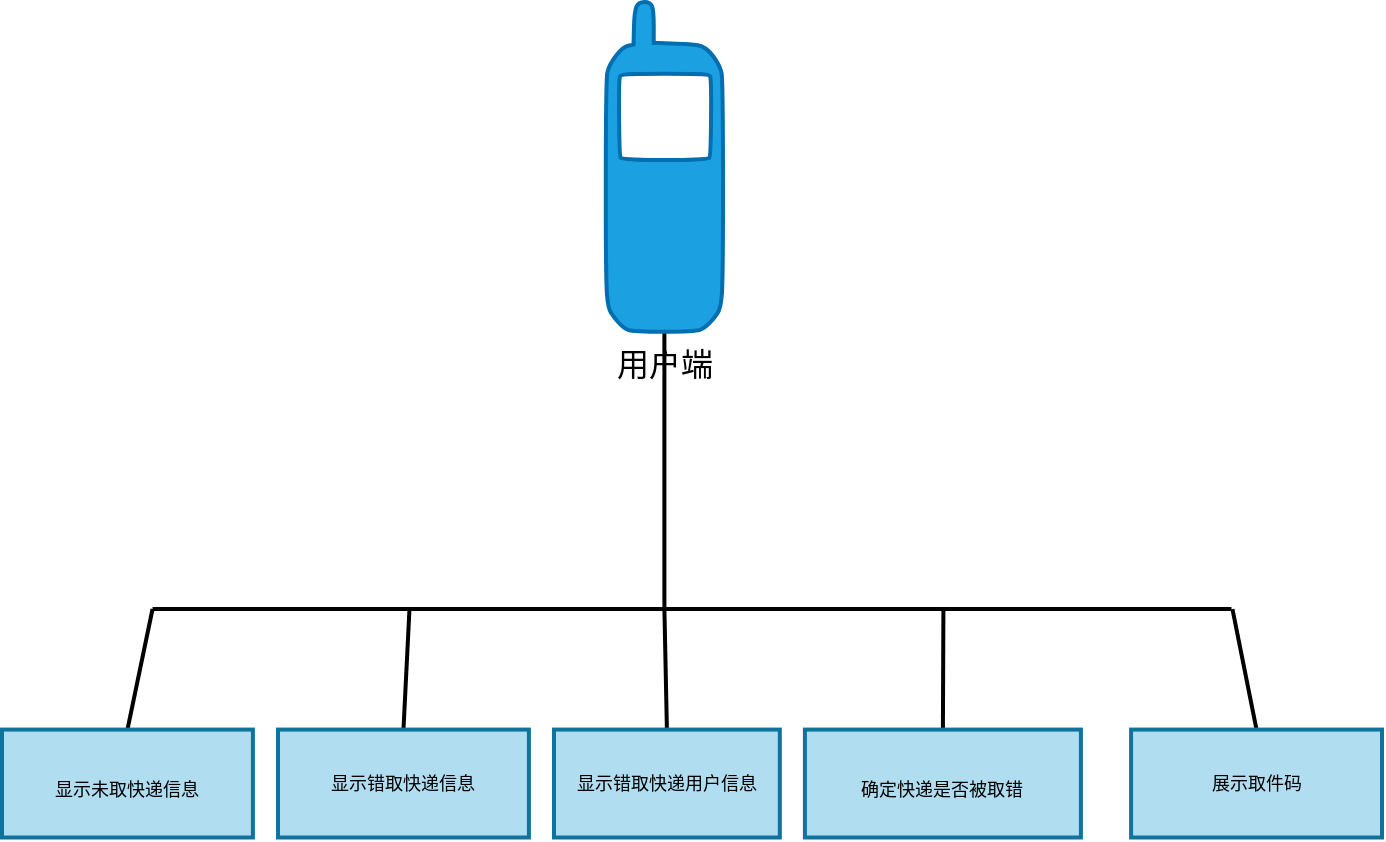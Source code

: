<mxfile scale="1" border="0" disableSvgWarning="true">
    <diagram id="BSD_hEZpz_qFzLCi8Z4_" name="第 1 页">
        <mxGraphModel dx="1556" dy="987" grid="1" gridSize="10" guides="1" tooltips="1" connect="1" arrows="1" fold="1" page="1" pageScale="1" pageWidth="1200" pageHeight="1920" math="0" shadow="0">
            <root>
                <mxCell id="0"/>
                <mxCell id="1" parent="0"/>
                <mxCell id="21" value="" style="group" vertex="1" connectable="0" parent="1">
                    <mxGeometry x="240" y="800" width="690" height="417.75" as="geometry"/>
                </mxCell>
                <mxCell id="13" style="edgeStyle=none;html=1;exitX=0.5;exitY=0;exitDx=0;exitDy=0;fontSize=9;endArrow=none;endFill=0;strokeWidth=2;" edge="1" parent="21" source="3">
                    <mxGeometry relative="1" as="geometry">
                        <mxPoint x="75.273" y="303.512" as="targetPoint"/>
                    </mxGeometry>
                </mxCell>
                <mxCell id="3" value="&lt;p style=&quot;line-height: 1.2&quot;&gt;&lt;font style=&quot;font-size: 9px&quot;&gt;显示未取快递信息&lt;/font&gt;&lt;/p&gt;" style="rounded=0;whiteSpace=wrap;html=1;fontSize=16;rotation=0;fillColor=#b1ddf0;strokeColor=#10739e;strokeWidth=2;" vertex="1" parent="21">
                    <mxGeometry y="363.792" width="125.455" height="53.958" as="geometry"/>
                </mxCell>
                <mxCell id="14" style="edgeStyle=none;html=1;exitX=0.5;exitY=0;exitDx=0;exitDy=0;fontSize=9;endArrow=none;endFill=0;strokeWidth=2;" edge="1" parent="21" source="5">
                    <mxGeometry relative="1" as="geometry">
                        <mxPoint x="203.738" y="303.512" as="targetPoint"/>
                    </mxGeometry>
                </mxCell>
                <mxCell id="5" value="显示错取快递信息" style="rounded=0;whiteSpace=wrap;html=1;fontSize=9;fillColor=#b1ddf0;strokeColor=#10739e;strokeWidth=2;" vertex="1" parent="21">
                    <mxGeometry x="138" y="363.792" width="125.455" height="53.958" as="geometry"/>
                </mxCell>
                <mxCell id="15" style="edgeStyle=none;html=1;exitX=0.5;exitY=0;exitDx=0;exitDy=0;fontSize=9;endArrow=none;endFill=0;strokeWidth=2;" edge="1" parent="21" source="7">
                    <mxGeometry relative="1" as="geometry">
                        <mxPoint x="331.2" y="303.512" as="targetPoint"/>
                    </mxGeometry>
                </mxCell>
                <mxCell id="7" value="显示错取快递用户信息" style="rounded=0;whiteSpace=wrap;html=1;fontSize=9;fillColor=#b1ddf0;strokeColor=#10739e;strokeWidth=2;" vertex="1" parent="21">
                    <mxGeometry x="276" y="363.792" width="112.909" height="53.958" as="geometry"/>
                </mxCell>
                <mxCell id="12" style="edgeStyle=none;html=1;exitX=0.5;exitY=1;exitDx=0;exitDy=0;exitPerimeter=0;fontSize=9;endArrow=none;endFill=0;strokeWidth=2;" edge="1" parent="21" source="8">
                    <mxGeometry relative="1" as="geometry">
                        <mxPoint x="331.2" y="303.512" as="targetPoint"/>
                    </mxGeometry>
                </mxCell>
                <mxCell id="8" value="&lt;font color=&quot;#000000&quot;&gt;用户端&lt;/font&gt;" style="shape=mxgraph.signs.tech.cell_phone;html=1;pointerEvents=1;fillColor=#1ba1e2;strokeColor=#006EAF;verticalLabelPosition=bottom;verticalAlign=top;align=center;sketch=0;fontSize=16;fontColor=#ffffff;strokeWidth=2;" vertex="1" parent="21">
                    <mxGeometry x="301.718" width="58.964" height="165.245" as="geometry"/>
                </mxCell>
                <mxCell id="16" style="edgeStyle=none;html=1;exitX=0.5;exitY=0;exitDx=0;exitDy=0;fontSize=9;endArrow=none;endFill=0;strokeWidth=2;" edge="1" parent="21" source="9">
                    <mxGeometry relative="1" as="geometry">
                        <mxPoint x="470.705" y="303.512" as="targetPoint"/>
                    </mxGeometry>
                </mxCell>
                <mxCell id="9" value="&lt;p style=&quot;line-height: 1.2&quot;&gt;&lt;font style=&quot;font-size: 9px&quot;&gt;确定快递是否被取错&lt;/font&gt;&lt;/p&gt;" style="rounded=0;whiteSpace=wrap;html=1;fontSize=16;rotation=0;fillColor=#b1ddf0;strokeColor=#10739e;strokeWidth=2;" vertex="1" parent="21">
                    <mxGeometry x="401.455" y="363.792" width="138" height="53.958" as="geometry"/>
                </mxCell>
                <mxCell id="17" style="edgeStyle=none;html=1;exitX=0.5;exitY=0;exitDx=0;exitDy=0;fontSize=9;endArrow=none;endFill=0;strokeWidth=2;" edge="1" parent="21" source="10">
                    <mxGeometry relative="1" as="geometry">
                        <mxPoint x="615.229" y="303.512" as="targetPoint"/>
                    </mxGeometry>
                </mxCell>
                <mxCell id="10" value="展示取件码" style="rounded=0;whiteSpace=wrap;html=1;fontSize=9;fillColor=#b1ddf0;strokeColor=#10739e;strokeWidth=2;" vertex="1" parent="21">
                    <mxGeometry x="564.545" y="363.792" width="125.455" height="53.958" as="geometry"/>
                </mxCell>
                <mxCell id="11" value="" style="endArrow=none;html=1;fontSize=9;strokeWidth=2;" edge="1" parent="21">
                    <mxGeometry width="50" height="50" relative="1" as="geometry">
                        <mxPoint x="75.273" y="303.512" as="sourcePoint"/>
                        <mxPoint x="614.727" y="303.512" as="targetPoint"/>
                    </mxGeometry>
                </mxCell>
            </root>
        </mxGraphModel>
    </diagram>
</mxfile>